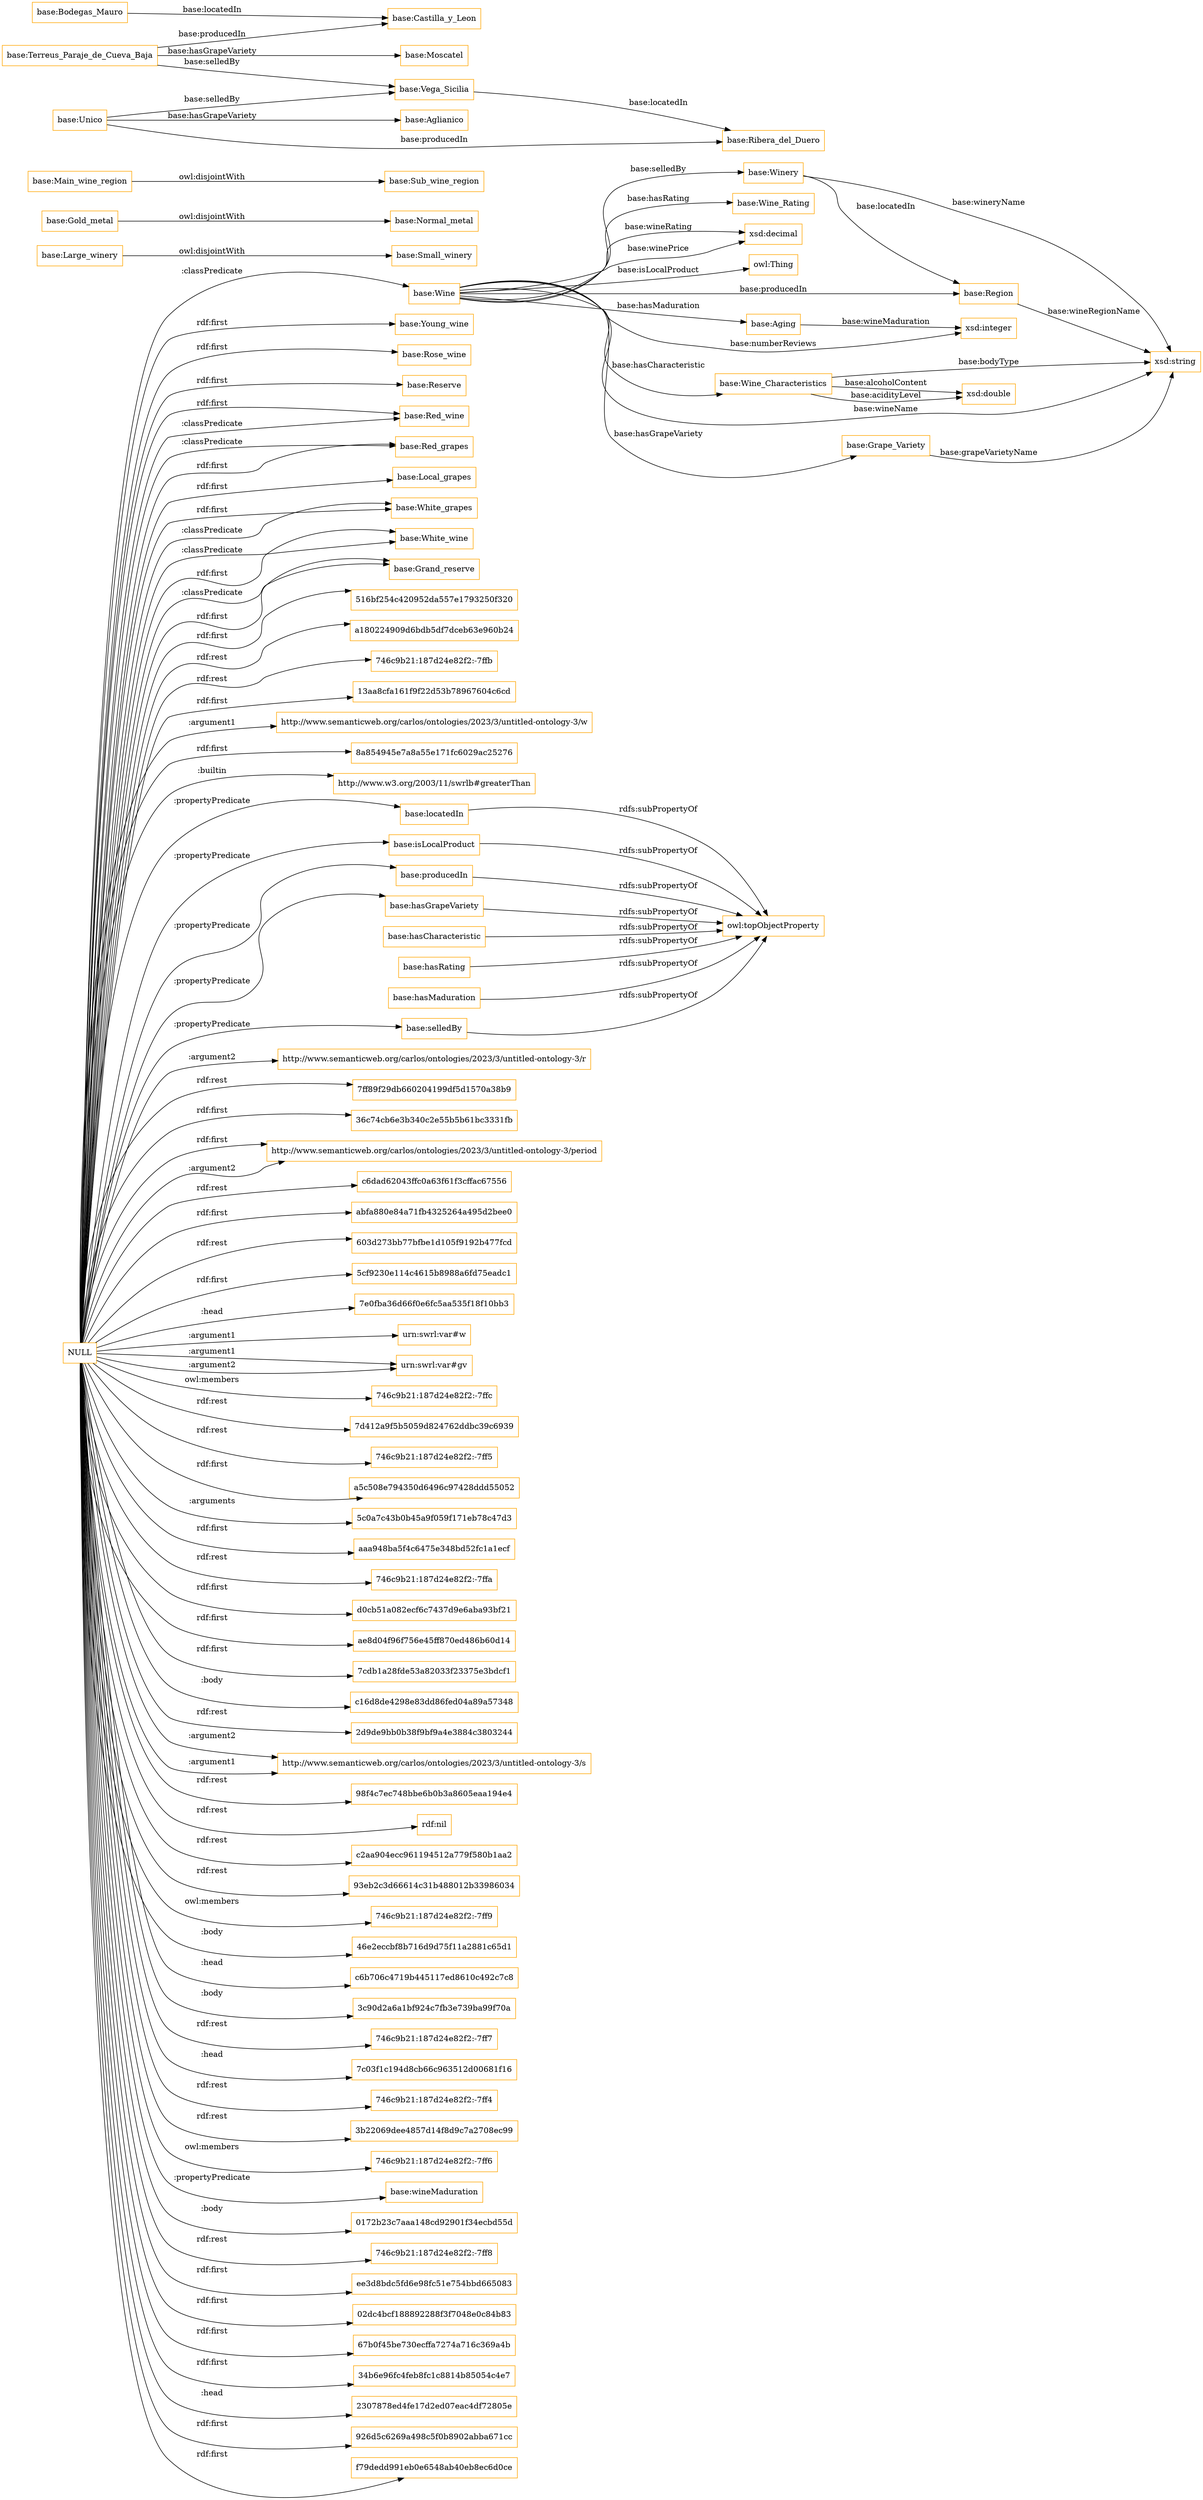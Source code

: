 digraph ar2dtool_diagram { 
rankdir=LR;
size="1501"
node [shape = rectangle, color="orange"]; "base:Winery" "base:Wine_Characteristics" "base:Region" "base:Young_wine" "base:Rose_wine" "base:Reserve" "base:Wine" "base:Grape_Variety" "base:Red_wine" "base:Red_grapes" "base:Small_winery" "base:Aging" "base:Gold_metal" "base:Local_grapes" "base:White_grapes" "base:Main_wine_region" "base:Normal_metal" "base:White_wine" "base:Large_winery" "base:Grand_reserve" "base:Wine_Rating" "base:Sub_wine_region" ; /*classes style*/
	"base:hasMaduration" -> "owl:topObjectProperty" [ label = "rdfs:subPropertyOf" ];
	"NULL" -> "516bf254c420952da557e1793250f320" [ label = "rdf:first" ];
	"NULL" -> "base:Grand_reserve" [ label = ":classPredicate" ];
	"NULL" -> "a180224909d6bdb5df7dceb63e960b24" [ label = "rdf:rest" ];
	"NULL" -> "746c9b21:187d24e82f2:-7ffb" [ label = "rdf:rest" ];
	"NULL" -> "13aa8cfa161f9f22d53b78967604c6cd" [ label = "rdf:first" ];
	"NULL" -> "http://www.semanticweb.org/carlos/ontologies/2023/3/untitled-ontology-3/w" [ label = ":argument1" ];
	"NULL" -> "8a854945e7a8a55e171fc6029ac25276" [ label = "rdf:first" ];
	"NULL" -> "http://www.w3.org/2003/11/swrlb#greaterThan" [ label = ":builtin" ];
	"NULL" -> "base:selledBy" [ label = ":propertyPredicate" ];
	"NULL" -> "http://www.semanticweb.org/carlos/ontologies/2023/3/untitled-ontology-3/r" [ label = ":argument2" ];
	"NULL" -> "7ff89f29db660204199df5d1570a38b9" [ label = "rdf:rest" ];
	"NULL" -> "36c74cb6e3b340c2e55b5b61bc3331fb" [ label = "rdf:first" ];
	"NULL" -> "base:Red_wine" [ label = "rdf:first" ];
	"NULL" -> "http://www.semanticweb.org/carlos/ontologies/2023/3/untitled-ontology-3/period" [ label = "rdf:first" ];
	"NULL" -> "c6dad62043ffc0a63f61f3cffac67556" [ label = "rdf:rest" ];
	"NULL" -> "abfa880e84a71fb4325264a495d2bee0" [ label = "rdf:first" ];
	"NULL" -> "base:locatedIn" [ label = ":propertyPredicate" ];
	"NULL" -> "603d273bb77bfbe1d105f9192b477fcd" [ label = "rdf:rest" ];
	"NULL" -> "5cf9230e114c4615b8988a6fd75eadc1" [ label = "rdf:first" ];
	"NULL" -> "base:Rose_wine" [ label = "rdf:first" ];
	"NULL" -> "base:Red_grapes" [ label = ":classPredicate" ];
	"NULL" -> "7e0fba36d66f0e6fc5aa535f18f10bb3" [ label = ":head" ];
	"NULL" -> "urn:swrl:var#w" [ label = ":argument1" ];
	"NULL" -> "base:Wine" [ label = ":classPredicate" ];
	"NULL" -> "urn:swrl:var#gv" [ label = ":argument1" ];
	"NULL" -> "746c9b21:187d24e82f2:-7ffc" [ label = "owl:members" ];
	"NULL" -> "base:isLocalProduct" [ label = ":propertyPredicate" ];
	"NULL" -> "7d412a9f5b5059d824762ddbc39c6939" [ label = "rdf:rest" ];
	"NULL" -> "746c9b21:187d24e82f2:-7ff5" [ label = "rdf:rest" ];
	"NULL" -> "a5c508e794350d6496c97428ddd55052" [ label = "rdf:first" ];
	"NULL" -> "5c0a7c43b0b45a9f059f171eb78c47d3" [ label = ":arguments" ];
	"NULL" -> "aaa948ba5f4c6475e348bd52fc1a1ecf" [ label = "rdf:first" ];
	"NULL" -> "base:White_wine" [ label = ":classPredicate" ];
	"NULL" -> "base:Reserve" [ label = "rdf:first" ];
	"NULL" -> "746c9b21:187d24e82f2:-7ffa" [ label = "rdf:rest" ];
	"NULL" -> "d0cb51a082ecf6c7437d9e6aba93bf21" [ label = "rdf:first" ];
	"NULL" -> "ae8d04f96f756e45ff870ed486b60d14" [ label = "rdf:first" ];
	"NULL" -> "7cdb1a28fde53a82033f23375e3bdcf1" [ label = "rdf:first" ];
	"NULL" -> "base:White_grapes" [ label = "rdf:first" ];
	"NULL" -> "c16d8de4298e83dd86fed04a89a57348" [ label = ":body" ];
	"NULL" -> "2d9de9bb0b38f9bf9a4e3884c3803244" [ label = "rdf:rest" ];
	"NULL" -> "http://www.semanticweb.org/carlos/ontologies/2023/3/untitled-ontology-3/s" [ label = ":argument2" ];
	"NULL" -> "98f4c7ec748bbe6b0b3a8605eaa194e4" [ label = "rdf:rest" ];
	"NULL" -> "rdf:nil" [ label = "rdf:rest" ];
	"NULL" -> "base:producedIn" [ label = ":propertyPredicate" ];
	"NULL" -> "base:hasGrapeVariety" [ label = ":propertyPredicate" ];
	"NULL" -> "c2aa904ecc961194512a779f580b1aa2" [ label = "rdf:rest" ];
	"NULL" -> "93eb2c3d66614c31b488012b33986034" [ label = "rdf:rest" ];
	"NULL" -> "base:Grand_reserve" [ label = "rdf:first" ];
	"NULL" -> "746c9b21:187d24e82f2:-7ff9" [ label = "owl:members" ];
	"NULL" -> "46e2eccbf8b716d9d75f11a2881c65d1" [ label = ":body" ];
	"NULL" -> "base:Red_grapes" [ label = "rdf:first" ];
	"NULL" -> "base:Young_wine" [ label = "rdf:first" ];
	"NULL" -> "c6b706c4719b445117ed8610c492c7c8" [ label = ":head" ];
	"NULL" -> "3c90d2a6a1bf924c7fb3e739ba99f70a" [ label = ":body" ];
	"NULL" -> "base:White_grapes" [ label = ":classPredicate" ];
	"NULL" -> "746c9b21:187d24e82f2:-7ff7" [ label = "rdf:rest" ];
	"NULL" -> "urn:swrl:var#gv" [ label = ":argument2" ];
	"NULL" -> "7c03f1c194d8cb66c963512d00681f16" [ label = ":head" ];
	"NULL" -> "746c9b21:187d24e82f2:-7ff4" [ label = "rdf:rest" ];
	"NULL" -> "3b22069dee4857d14f8d9c7a2708ec99" [ label = "rdf:rest" ];
	"NULL" -> "746c9b21:187d24e82f2:-7ff6" [ label = "owl:members" ];
	"NULL" -> "base:wineMaduration" [ label = ":propertyPredicate" ];
	"NULL" -> "0172b23c7aaa148cd92901f34ecbd55d" [ label = ":body" ];
	"NULL" -> "base:Local_grapes" [ label = "rdf:first" ];
	"NULL" -> "746c9b21:187d24e82f2:-7ff8" [ label = "rdf:rest" ];
	"NULL" -> "base:White_wine" [ label = "rdf:first" ];
	"NULL" -> "ee3d8bdc5fd6e98fc51e754bbd665083" [ label = "rdf:first" ];
	"NULL" -> "http://www.semanticweb.org/carlos/ontologies/2023/3/untitled-ontology-3/s" [ label = ":argument1" ];
	"NULL" -> "http://www.semanticweb.org/carlos/ontologies/2023/3/untitled-ontology-3/period" [ label = ":argument2" ];
	"NULL" -> "02dc4bcf188892288f3f7048e0c84b83" [ label = "rdf:first" ];
	"NULL" -> "base:Red_wine" [ label = ":classPredicate" ];
	"NULL" -> "67b0f45be730ecffa7274a716c369a4b" [ label = "rdf:first" ];
	"NULL" -> "34b6e96fc4feb8fc1c8814b85054c4e7" [ label = "rdf:first" ];
	"NULL" -> "2307878ed4fe17d2ed07eac4df72805e" [ label = ":head" ];
	"NULL" -> "926d5c6269a498c5f0b8902abba671cc" [ label = "rdf:first" ];
	"NULL" -> "f79dedd991eb0e6548ab40eb8ec6d0ce" [ label = "rdf:first" ];
	"base:hasCharacteristic" -> "owl:topObjectProperty" [ label = "rdfs:subPropertyOf" ];
	"base:hasRating" -> "owl:topObjectProperty" [ label = "rdfs:subPropertyOf" ];
	"base:Gold_metal" -> "base:Normal_metal" [ label = "owl:disjointWith" ];
	"base:isLocalProduct" -> "owl:topObjectProperty" [ label = "rdfs:subPropertyOf" ];
	"base:Bodegas_Mauro" -> "base:Castilla_y_Leon" [ label = "base:locatedIn" ];
	"base:Large_winery" -> "base:Small_winery" [ label = "owl:disjointWith" ];
	"base:producedIn" -> "owl:topObjectProperty" [ label = "rdfs:subPropertyOf" ];
	"base:hasGrapeVariety" -> "owl:topObjectProperty" [ label = "rdfs:subPropertyOf" ];
	"base:Vega_Sicilia" -> "base:Ribera_del_Duero" [ label = "base:locatedIn" ];
	"base:Main_wine_region" -> "base:Sub_wine_region" [ label = "owl:disjointWith" ];
	"base:locatedIn" -> "owl:topObjectProperty" [ label = "rdfs:subPropertyOf" ];
	"base:Unico" -> "base:Vega_Sicilia" [ label = "base:selledBy" ];
	"base:Unico" -> "base:Ribera_del_Duero" [ label = "base:producedIn" ];
	"base:Unico" -> "base:Aglianico" [ label = "base:hasGrapeVariety" ];
	"base:selledBy" -> "owl:topObjectProperty" [ label = "rdfs:subPropertyOf" ];
	"base:Terreus_Paraje_de_Cueva_Baja" -> "base:Vega_Sicilia" [ label = "base:selledBy" ];
	"base:Terreus_Paraje_de_Cueva_Baja" -> "base:Castilla_y_Leon" [ label = "base:producedIn" ];
	"base:Terreus_Paraje_de_Cueva_Baja" -> "base:Moscatel" [ label = "base:hasGrapeVariety" ];
	"base:Wine" -> "base:Wine_Rating" [ label = "base:hasRating" ];
	"base:Aging" -> "xsd:integer" [ label = "base:wineMaduration" ];
	"base:Wine" -> "xsd:decimal" [ label = "base:winePrice" ];
	"base:Winery" -> "base:Region" [ label = "base:locatedIn" ];
	"base:Wine" -> "base:Winery" [ label = "base:selledBy" ];
	"base:Wine_Characteristics" -> "xsd:double" [ label = "base:acidityLevel" ];
	"base:Winery" -> "xsd:string" [ label = "base:wineryName" ];
	"base:Wine" -> "owl:Thing" [ label = "base:isLocalProduct" ];
	"base:Wine" -> "base:Region" [ label = "base:producedIn" ];
	"base:Wine_Characteristics" -> "xsd:double" [ label = "base:alcoholContent" ];
	"base:Wine" -> "base:Wine_Characteristics" [ label = "base:hasCharacteristic" ];
	"base:Grape_Variety" -> "xsd:string" [ label = "base:grapeVarietyName" ];
	"base:Wine" -> "base:Grape_Variety" [ label = "base:hasGrapeVariety" ];
	"base:Wine" -> "base:Aging" [ label = "base:hasMaduration" ];
	"base:Wine" -> "xsd:decimal" [ label = "base:wineRating" ];
	"base:Region" -> "xsd:string" [ label = "base:wineRegionName" ];
	"base:Wine_Characteristics" -> "xsd:string" [ label = "base:bodyType" ];
	"base:Wine" -> "xsd:integer" [ label = "base:numberReviews" ];
	"base:Wine" -> "xsd:string" [ label = "base:wineName" ];

}
